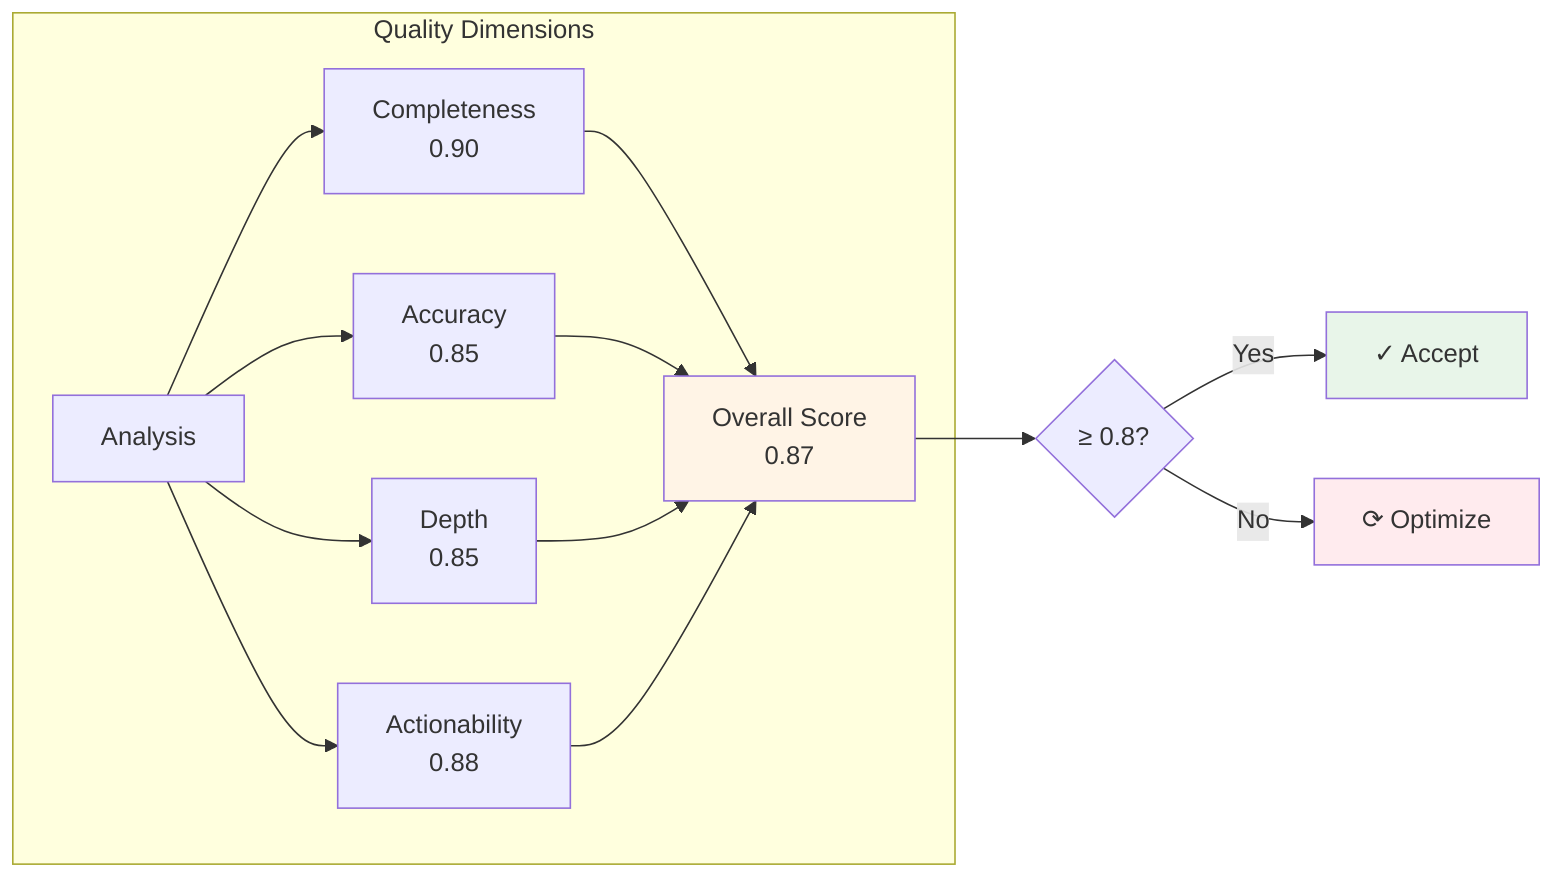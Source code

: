 graph LR
    subgraph "Quality Dimensions"
        A[Analysis] --> C[Completeness<br/>0.90]
        A --> AC[Accuracy<br/>0.85]
        A --> D[Depth<br/>0.85]
        A --> ACT[Actionability<br/>0.88]
        
        C --> OVERALL[Overall Score<br/>0.87]
        AC --> OVERALL
        D --> OVERALL
        ACT --> OVERALL
    end
    
    OVERALL --> DECISION{≥ 0.8?}
    DECISION -->|Yes| ACCEPT[✓ Accept]
    DECISION -->|No| IMPROVE[⟳ Optimize]
    
    style OVERALL fill:#fff4e6
    style ACCEPT fill:#e8f5e9
    style IMPROVE fill:#ffebee